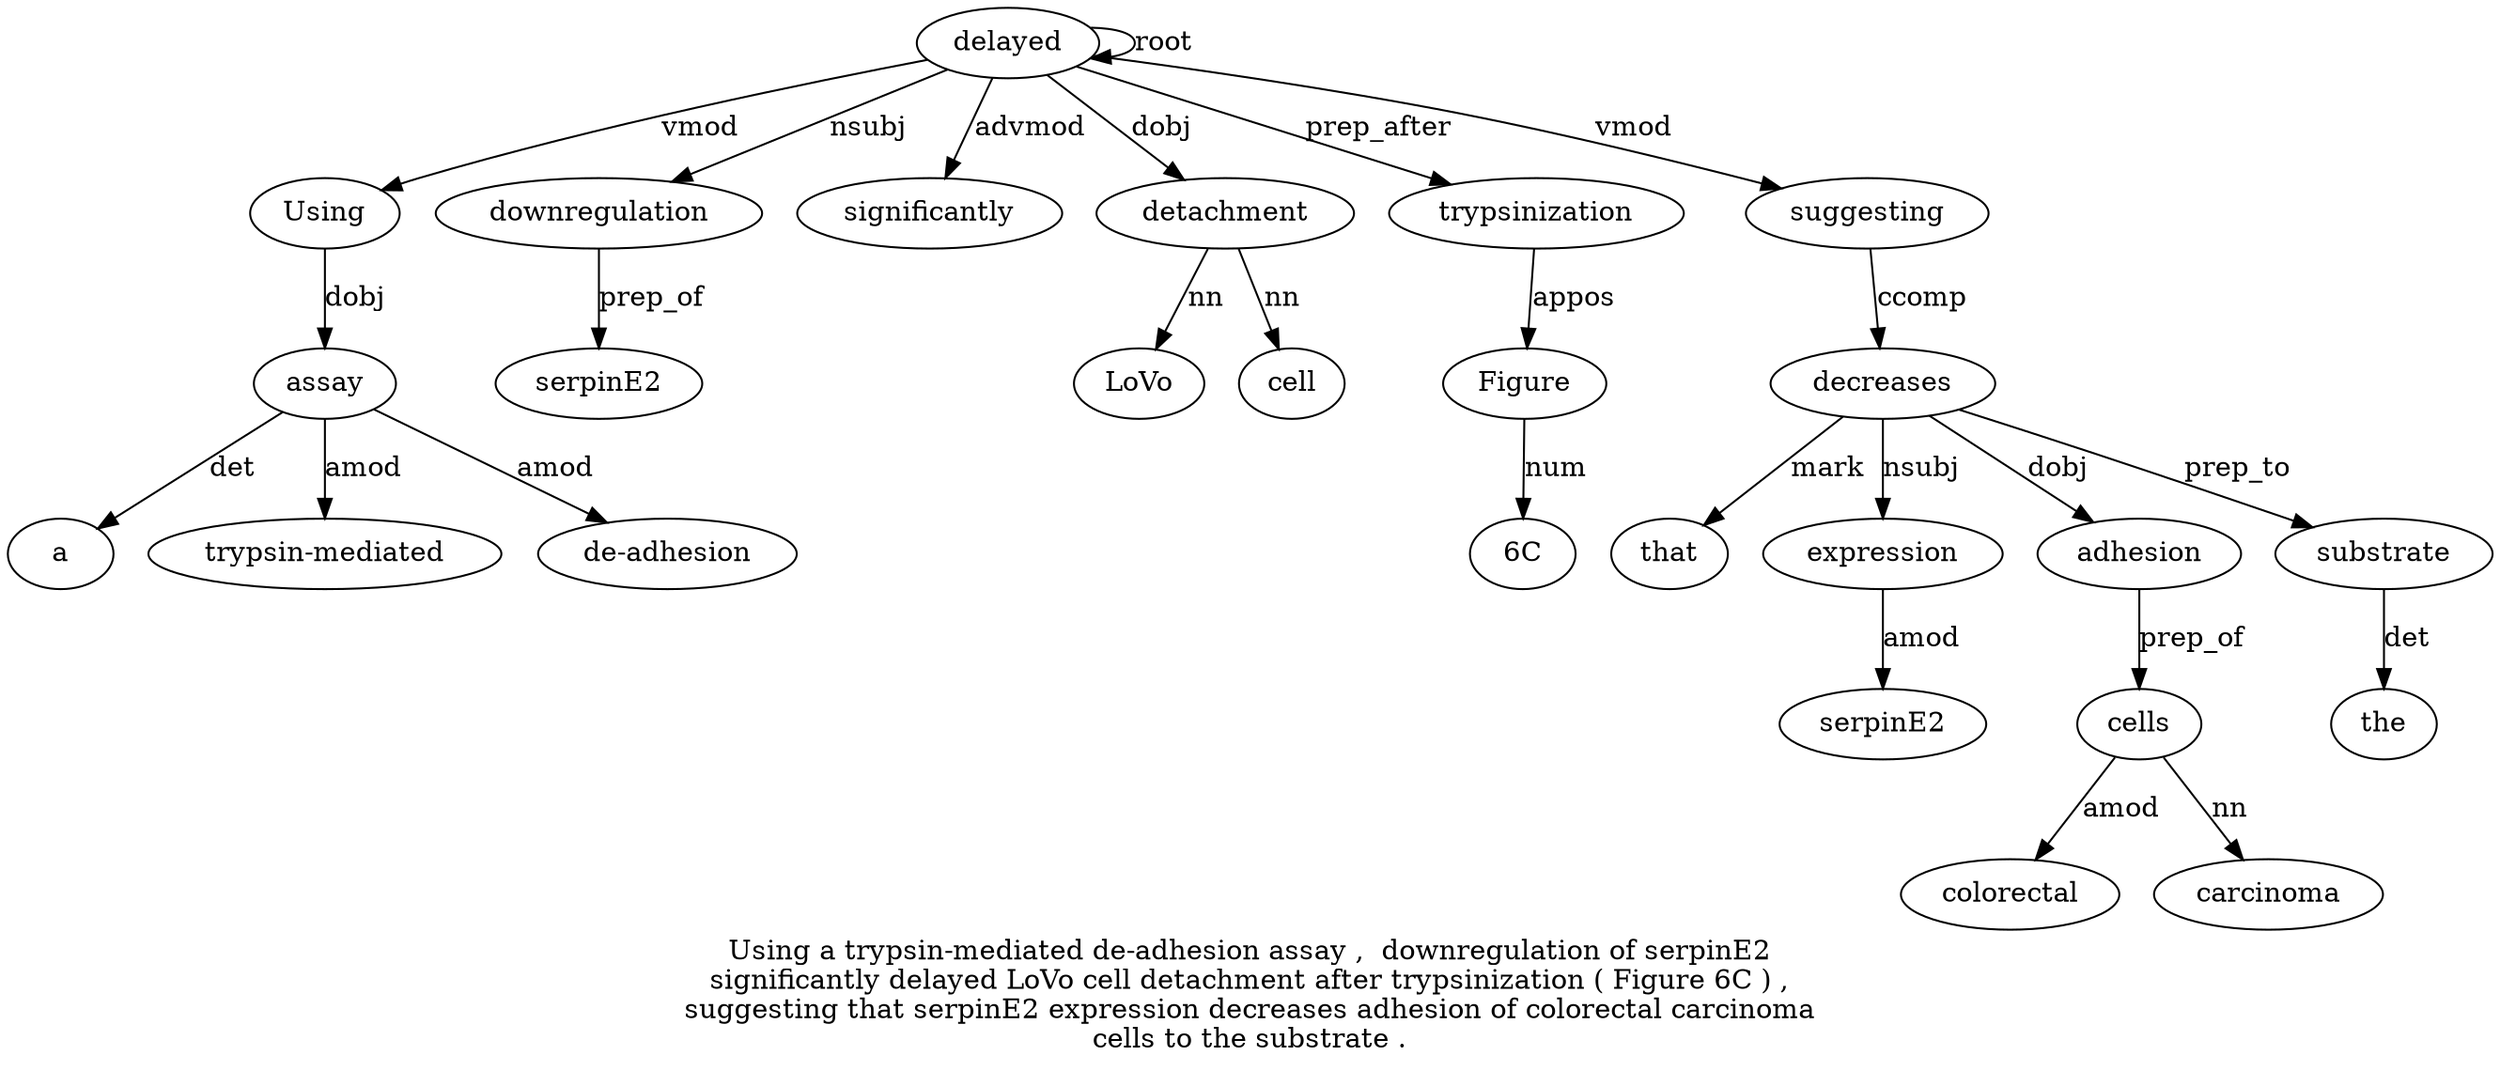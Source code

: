 digraph "Using a trypsin-mediated de-adhesion assay ,  downregulation of serpinE2 significantly delayed LoVo cell detachment after trypsinization ( Figure 6C ) ,  suggesting that serpinE2 expression decreases adhesion of colorectal carcinoma cells to the substrate ." {
label="Using a trypsin-mediated de-adhesion assay ,  downregulation of serpinE2
significantly delayed LoVo cell detachment after trypsinization ( Figure 6C ) ,
suggesting that serpinE2 expression decreases adhesion of colorectal carcinoma
cells to the substrate .";
delayed11 [style=filled, fillcolor=white, label=delayed];
Using1 [style=filled, fillcolor=white, label=Using];
delayed11 -> Using1  [label=vmod];
assay5 [style=filled, fillcolor=white, label=assay];
a2 [style=filled, fillcolor=white, label=a];
assay5 -> a2  [label=det];
"trypsin-mediated3" [style=filled, fillcolor=white, label="trypsin-mediated"];
assay5 -> "trypsin-mediated3"  [label=amod];
"de-adhesion4" [style=filled, fillcolor=white, label="de-adhesion"];
assay5 -> "de-adhesion4"  [label=amod];
Using1 -> assay5  [label=dobj];
downregulation7 [style=filled, fillcolor=white, label=downregulation];
delayed11 -> downregulation7  [label=nsubj];
serpinE29 [style=filled, fillcolor=white, label=serpinE2];
downregulation7 -> serpinE29  [label=prep_of];
significantly10 [style=filled, fillcolor=white, label=significantly];
delayed11 -> significantly10  [label=advmod];
delayed11 -> delayed11  [label=root];
detachment14 [style=filled, fillcolor=white, label=detachment];
LoVo12 [style=filled, fillcolor=white, label=LoVo];
detachment14 -> LoVo12  [label=nn];
cell13 [style=filled, fillcolor=white, label=cell];
detachment14 -> cell13  [label=nn];
delayed11 -> detachment14  [label=dobj];
trypsinization16 [style=filled, fillcolor=white, label=trypsinization];
delayed11 -> trypsinization16  [label=prep_after];
Figure18 [style=filled, fillcolor=white, label=Figure];
trypsinization16 -> Figure18  [label=appos];
"6C19" [style=filled, fillcolor=white, label="6C"];
Figure18 -> "6C19"  [label=num];
suggesting22 [style=filled, fillcolor=white, label=suggesting];
delayed11 -> suggesting22  [label=vmod];
decreases26 [style=filled, fillcolor=white, label=decreases];
that23 [style=filled, fillcolor=white, label=that];
decreases26 -> that23  [label=mark];
expression25 [style=filled, fillcolor=white, label=expression];
serpinE224 [style=filled, fillcolor=white, label=serpinE2];
expression25 -> serpinE224  [label=amod];
decreases26 -> expression25  [label=nsubj];
suggesting22 -> decreases26  [label=ccomp];
adhesion27 [style=filled, fillcolor=white, label=adhesion];
decreases26 -> adhesion27  [label=dobj];
cells31 [style=filled, fillcolor=white, label=cells];
colorectal29 [style=filled, fillcolor=white, label=colorectal];
cells31 -> colorectal29  [label=amod];
carcinoma30 [style=filled, fillcolor=white, label=carcinoma];
cells31 -> carcinoma30  [label=nn];
adhesion27 -> cells31  [label=prep_of];
substrate34 [style=filled, fillcolor=white, label=substrate];
the33 [style=filled, fillcolor=white, label=the];
substrate34 -> the33  [label=det];
decreases26 -> substrate34  [label=prep_to];
}
